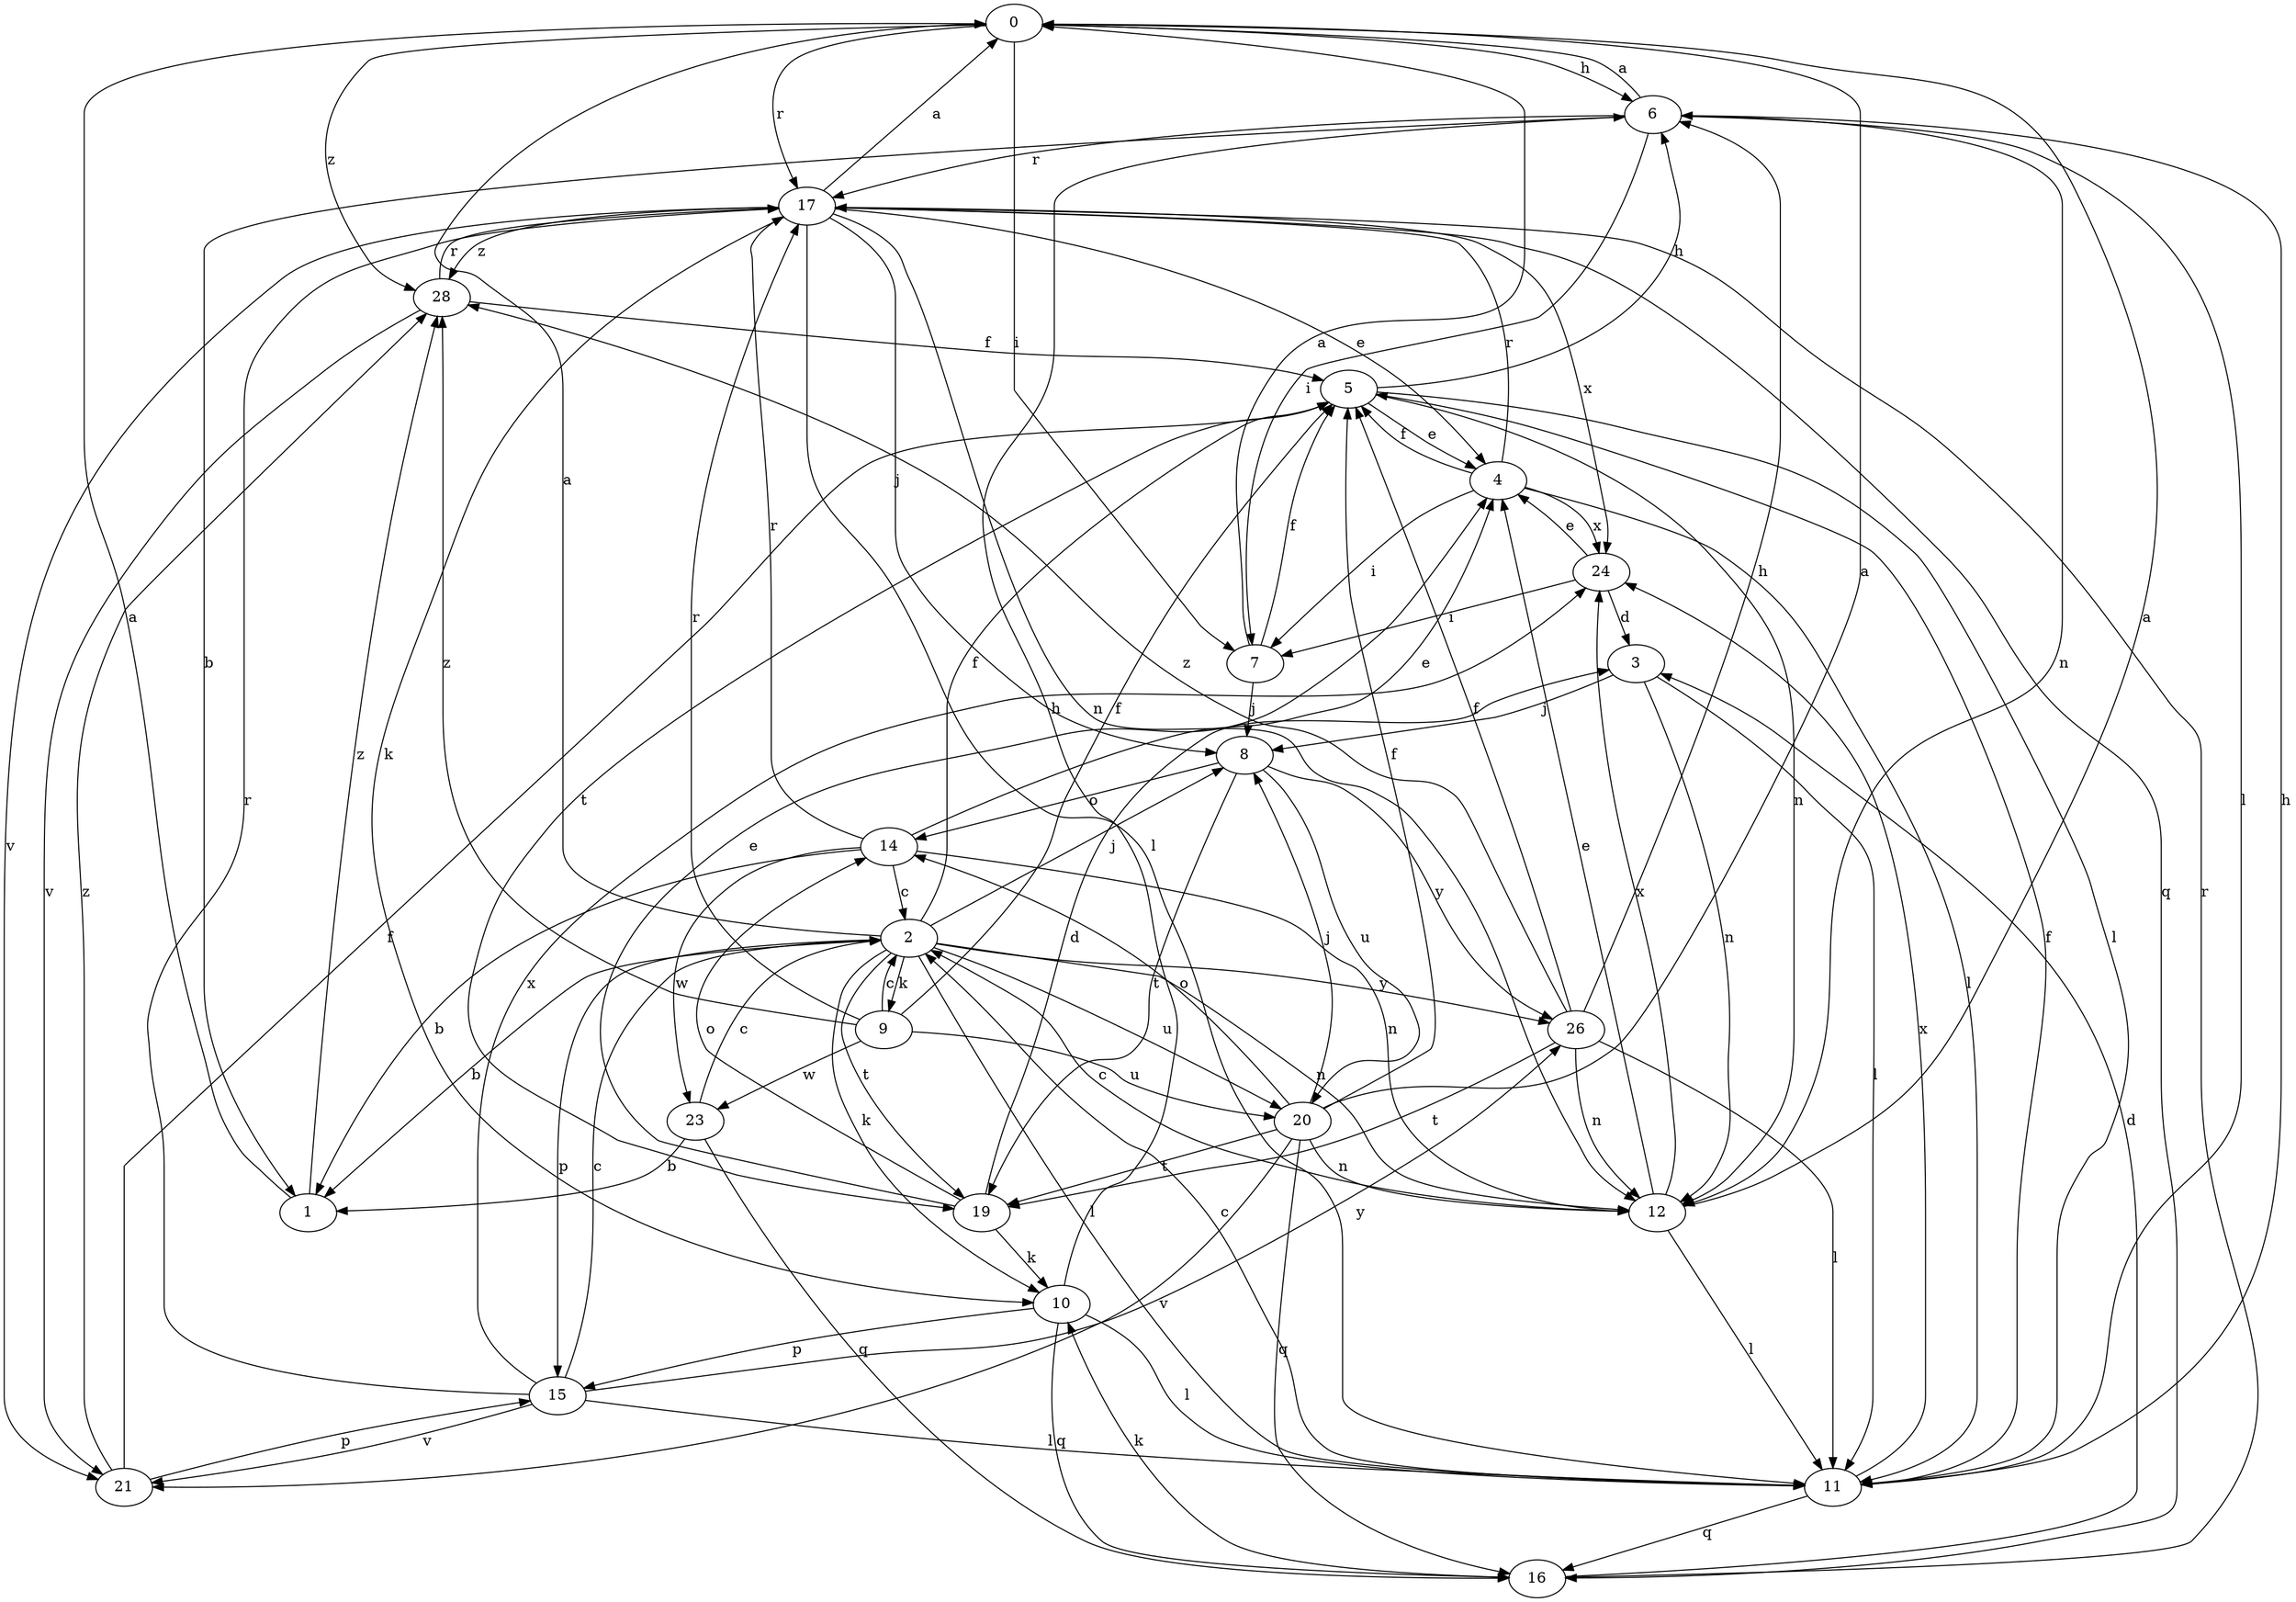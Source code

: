 strict digraph  {
0;
1;
2;
3;
4;
5;
6;
7;
8;
9;
10;
11;
12;
14;
15;
16;
17;
19;
20;
21;
23;
24;
26;
28;
0 -> 6  [label=h];
0 -> 7  [label=i];
0 -> 17  [label=r];
0 -> 28  [label=z];
1 -> 0  [label=a];
1 -> 28  [label=z];
2 -> 0  [label=a];
2 -> 1  [label=b];
2 -> 5  [label=f];
2 -> 8  [label=j];
2 -> 9  [label=k];
2 -> 10  [label=k];
2 -> 11  [label=l];
2 -> 12  [label=n];
2 -> 15  [label=p];
2 -> 19  [label=t];
2 -> 20  [label=u];
2 -> 26  [label=y];
3 -> 8  [label=j];
3 -> 11  [label=l];
3 -> 12  [label=n];
4 -> 5  [label=f];
4 -> 7  [label=i];
4 -> 11  [label=l];
4 -> 17  [label=r];
4 -> 24  [label=x];
5 -> 4  [label=e];
5 -> 6  [label=h];
5 -> 11  [label=l];
5 -> 12  [label=n];
5 -> 19  [label=t];
6 -> 0  [label=a];
6 -> 1  [label=b];
6 -> 7  [label=i];
6 -> 11  [label=l];
6 -> 12  [label=n];
6 -> 17  [label=r];
7 -> 0  [label=a];
7 -> 5  [label=f];
7 -> 8  [label=j];
8 -> 14  [label=o];
8 -> 19  [label=t];
8 -> 20  [label=u];
8 -> 26  [label=y];
9 -> 2  [label=c];
9 -> 5  [label=f];
9 -> 17  [label=r];
9 -> 20  [label=u];
9 -> 23  [label=w];
9 -> 28  [label=z];
10 -> 6  [label=h];
10 -> 11  [label=l];
10 -> 15  [label=p];
10 -> 16  [label=q];
11 -> 2  [label=c];
11 -> 5  [label=f];
11 -> 6  [label=h];
11 -> 16  [label=q];
11 -> 24  [label=x];
12 -> 0  [label=a];
12 -> 2  [label=c];
12 -> 4  [label=e];
12 -> 11  [label=l];
12 -> 24  [label=x];
14 -> 1  [label=b];
14 -> 2  [label=c];
14 -> 4  [label=e];
14 -> 12  [label=n];
14 -> 17  [label=r];
14 -> 23  [label=w];
15 -> 2  [label=c];
15 -> 11  [label=l];
15 -> 17  [label=r];
15 -> 21  [label=v];
15 -> 24  [label=x];
15 -> 26  [label=y];
16 -> 3  [label=d];
16 -> 10  [label=k];
16 -> 17  [label=r];
17 -> 0  [label=a];
17 -> 4  [label=e];
17 -> 8  [label=j];
17 -> 10  [label=k];
17 -> 11  [label=l];
17 -> 12  [label=n];
17 -> 16  [label=q];
17 -> 21  [label=v];
17 -> 24  [label=x];
17 -> 28  [label=z];
19 -> 3  [label=d];
19 -> 4  [label=e];
19 -> 10  [label=k];
19 -> 14  [label=o];
20 -> 0  [label=a];
20 -> 5  [label=f];
20 -> 8  [label=j];
20 -> 12  [label=n];
20 -> 14  [label=o];
20 -> 16  [label=q];
20 -> 19  [label=t];
20 -> 21  [label=v];
21 -> 5  [label=f];
21 -> 15  [label=p];
21 -> 28  [label=z];
23 -> 1  [label=b];
23 -> 2  [label=c];
23 -> 16  [label=q];
24 -> 3  [label=d];
24 -> 4  [label=e];
24 -> 7  [label=i];
26 -> 5  [label=f];
26 -> 6  [label=h];
26 -> 11  [label=l];
26 -> 12  [label=n];
26 -> 19  [label=t];
26 -> 28  [label=z];
28 -> 5  [label=f];
28 -> 17  [label=r];
28 -> 21  [label=v];
}
